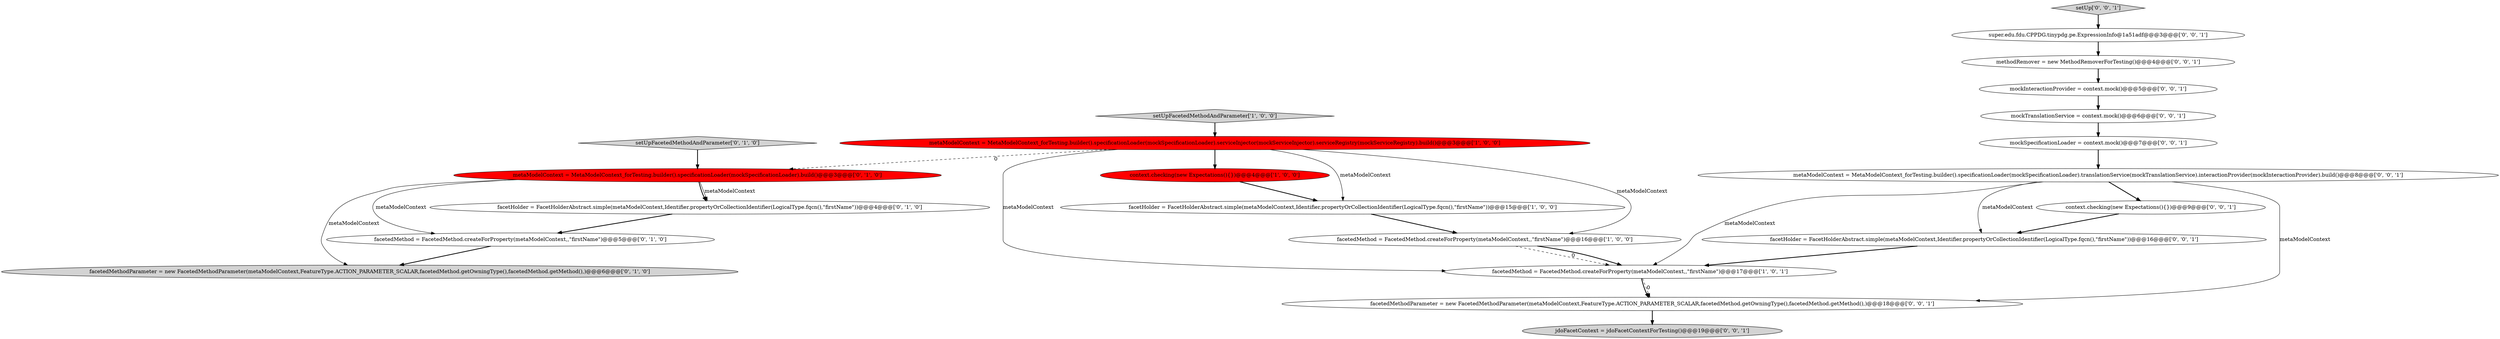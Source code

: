 digraph {
9 [style = filled, label = "facetedMethodParameter = new FacetedMethodParameter(metaModelContext,FeatureType.ACTION_PARAMETER_SCALAR,facetedMethod.getOwningType(),facetedMethod.getMethod(),)@@@6@@@['0', '1', '0']", fillcolor = lightgray, shape = ellipse image = "AAA0AAABBB2BBB"];
7 [style = filled, label = "setUpFacetedMethodAndParameter['0', '1', '0']", fillcolor = lightgray, shape = diamond image = "AAA0AAABBB2BBB"];
2 [style = filled, label = "metaModelContext = MetaModelContext_forTesting.builder().specificationLoader(mockSpecificationLoader).serviceInjector(mockServiceInjector).serviceRegistry(mockServiceRegistry).build()@@@3@@@['1', '0', '0']", fillcolor = red, shape = ellipse image = "AAA1AAABBB1BBB"];
14 [style = filled, label = "jdoFacetContext = jdoFacetContextForTesting()@@@19@@@['0', '0', '1']", fillcolor = lightgray, shape = ellipse image = "AAA0AAABBB3BBB"];
15 [style = filled, label = "super.edu.fdu.CPPDG.tinypdg.pe.ExpressionInfo@1a51adf@@@3@@@['0', '0', '1']", fillcolor = white, shape = ellipse image = "AAA0AAABBB3BBB"];
21 [style = filled, label = "metaModelContext = MetaModelContext_forTesting.builder().specificationLoader(mockSpecificationLoader).translationService(mockTranslationService).interactionProvider(mockInteractionProvider).build()@@@8@@@['0', '0', '1']", fillcolor = white, shape = ellipse image = "AAA0AAABBB3BBB"];
1 [style = filled, label = "facetedMethod = FacetedMethod.createForProperty(metaModelContext,,\"firstName\")@@@17@@@['1', '0', '1']", fillcolor = white, shape = ellipse image = "AAA0AAABBB1BBB"];
5 [style = filled, label = "setUpFacetedMethodAndParameter['1', '0', '0']", fillcolor = lightgray, shape = diamond image = "AAA0AAABBB1BBB"];
18 [style = filled, label = "facetHolder = FacetHolderAbstract.simple(metaModelContext,Identifier.propertyOrCollectionIdentifier(LogicalType.fqcn(),\"firstName\"))@@@16@@@['0', '0', '1']", fillcolor = white, shape = ellipse image = "AAA0AAABBB3BBB"];
17 [style = filled, label = "context.checking(new Expectations(){})@@@9@@@['0', '0', '1']", fillcolor = white, shape = ellipse image = "AAA0AAABBB3BBB"];
3 [style = filled, label = "context.checking(new Expectations(){})@@@4@@@['1', '0', '0']", fillcolor = red, shape = ellipse image = "AAA1AAABBB1BBB"];
0 [style = filled, label = "facetHolder = FacetHolderAbstract.simple(metaModelContext,Identifier.propertyOrCollectionIdentifier(LogicalType.fqcn(),\"firstName\"))@@@15@@@['1', '0', '0']", fillcolor = white, shape = ellipse image = "AAA0AAABBB1BBB"];
4 [style = filled, label = "facetedMethod = FacetedMethod.createForProperty(metaModelContext,,\"firstName\")@@@16@@@['1', '0', '0']", fillcolor = white, shape = ellipse image = "AAA0AAABBB1BBB"];
8 [style = filled, label = "facetedMethod = FacetedMethod.createForProperty(metaModelContext,,\"firstName\")@@@5@@@['0', '1', '0']", fillcolor = white, shape = ellipse image = "AAA0AAABBB2BBB"];
13 [style = filled, label = "mockSpecificationLoader = context.mock()@@@7@@@['0', '0', '1']", fillcolor = white, shape = ellipse image = "AAA0AAABBB3BBB"];
6 [style = filled, label = "facetHolder = FacetHolderAbstract.simple(metaModelContext,Identifier.propertyOrCollectionIdentifier(LogicalType.fqcn(),\"firstName\"))@@@4@@@['0', '1', '0']", fillcolor = white, shape = ellipse image = "AAA0AAABBB2BBB"];
11 [style = filled, label = "methodRemover = new MethodRemoverForTesting()@@@4@@@['0', '0', '1']", fillcolor = white, shape = ellipse image = "AAA0AAABBB3BBB"];
10 [style = filled, label = "metaModelContext = MetaModelContext_forTesting.builder().specificationLoader(mockSpecificationLoader).build()@@@3@@@['0', '1', '0']", fillcolor = red, shape = ellipse image = "AAA1AAABBB2BBB"];
12 [style = filled, label = "mockTranslationService = context.mock()@@@6@@@['0', '0', '1']", fillcolor = white, shape = ellipse image = "AAA0AAABBB3BBB"];
20 [style = filled, label = "mockInteractionProvider = context.mock()@@@5@@@['0', '0', '1']", fillcolor = white, shape = ellipse image = "AAA0AAABBB3BBB"];
16 [style = filled, label = "setUp['0', '0', '1']", fillcolor = lightgray, shape = diamond image = "AAA0AAABBB3BBB"];
19 [style = filled, label = "facetedMethodParameter = new FacetedMethodParameter(metaModelContext,FeatureType.ACTION_PARAMETER_SCALAR,facetedMethod.getOwningType(),facetedMethod.getMethod(),)@@@18@@@['0', '0', '1']", fillcolor = white, shape = ellipse image = "AAA0AAABBB3BBB"];
11->20 [style = bold, label=""];
16->15 [style = bold, label=""];
4->1 [style = dashed, label="0"];
7->10 [style = bold, label=""];
2->3 [style = bold, label=""];
1->19 [style = dashed, label="0"];
2->4 [style = solid, label="metaModelContext"];
10->6 [style = bold, label=""];
3->0 [style = bold, label=""];
2->0 [style = solid, label="metaModelContext"];
21->19 [style = solid, label="metaModelContext"];
21->18 [style = solid, label="metaModelContext"];
2->10 [style = dashed, label="0"];
12->13 [style = bold, label=""];
5->2 [style = bold, label=""];
19->14 [style = bold, label=""];
15->11 [style = bold, label=""];
18->1 [style = bold, label=""];
0->4 [style = bold, label=""];
6->8 [style = bold, label=""];
20->12 [style = bold, label=""];
2->1 [style = solid, label="metaModelContext"];
8->9 [style = bold, label=""];
10->9 [style = solid, label="metaModelContext"];
4->1 [style = bold, label=""];
1->19 [style = bold, label=""];
21->1 [style = solid, label="metaModelContext"];
13->21 [style = bold, label=""];
21->17 [style = bold, label=""];
10->8 [style = solid, label="metaModelContext"];
17->18 [style = bold, label=""];
10->6 [style = solid, label="metaModelContext"];
}
